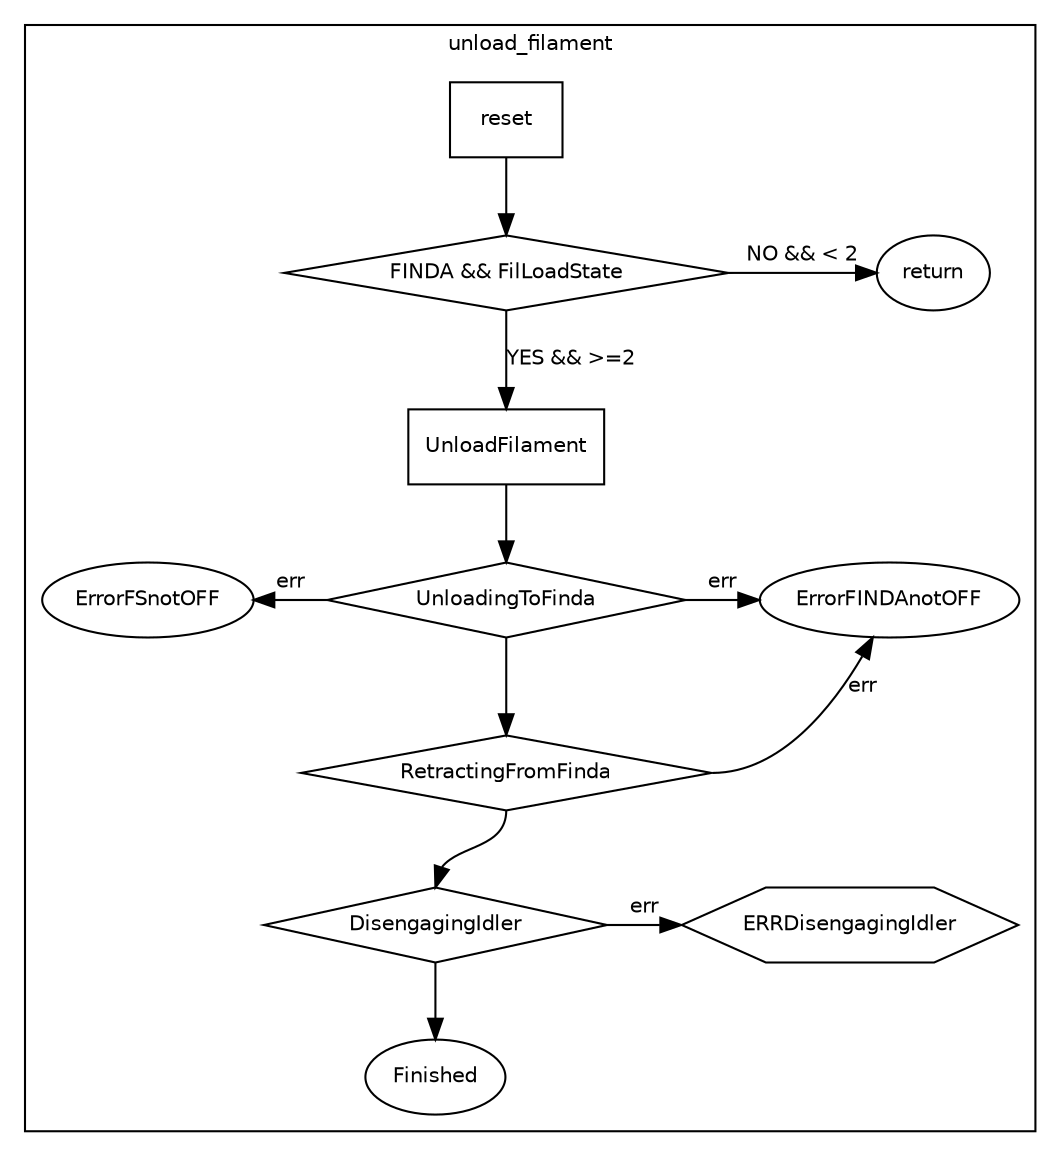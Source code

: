 digraph architecture {
   graph [fontname=Helvetica, fontsize=10]
   node [shape=record, fontname=Helvetica, fontsize=10]
   edge [fontname=Helvetica, fontsize=10]
   compound=true;
   subgraph cluster_unload_filament { label="unload_filament"
        reset
        UnloadFilament [ URL="\ref logic::UnloadFilament"]
        finda_FilLoadState [ shape=diamond, label="FINDA && FilLoadState"]
        return [shape="oval"]
        UnloadingToFinda [ URL="\ref logic::UnloadingToFinda", shape=diamond]
        ErrorFSnotOFF [shape=oval]
        ErrorFINDAnotOFF [shape=oval]
        RetractingFromFinda [shape=diamond]
        DisengagingIdler [shape=diamond]
        ERRDisengagingIdler [shape=hexagon]
        Finished [shape=oval]
        {rank = same
        finda_FilLoadState return
        }
        {rank = same
        edge[ style=invis]
        ErrorFSnotOFF -> UnloadingToFinda-> ErrorFINDAnotOFF
        }
        {rank = same
        DisengagingIdler ERRDisengagingIdler
        }
   }
   reset -> finda_FilLoadState
   finda_FilLoadState -> return [label="NO && < 2"]
   finda_FilLoadState -> UnloadFilament [label="YES && >=2"]
   UnloadFilament -> UnloadingToFinda
   UnloadingToFinda -> ErrorFSnotOFF [label="err"]
   UnloadingToFinda -> ErrorFINDAnotOFF [label="err"]
   UnloadingToFinda -> RetractingFromFinda
   RetractingFromFinda:e -> ErrorFINDAnotOFF [label="err"]
   RetractingFromFinda:s -> DisengagingIdler:n
   DisengagingIdler -> ERRDisengagingIdler [label="err"]
   DisengagingIdler -> Finished
}

